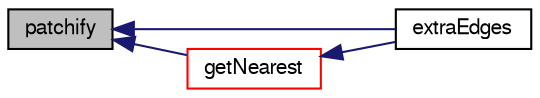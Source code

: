 digraph "patchify"
{
  bgcolor="transparent";
  edge [fontname="FreeSans",fontsize="10",labelfontname="FreeSans",labelfontsize="10"];
  node [fontname="FreeSans",fontsize="10",shape=record];
  rankdir="LR";
  Node2335 [label="patchify",height=0.2,width=0.4,color="black", fillcolor="grey75", style="filled", fontcolor="black"];
  Node2335 -> Node2336 [dir="back",color="midnightblue",fontsize="10",style="solid",fontname="FreeSans"];
  Node2336 [label="extraEdges",height=0.2,width=0.4,color="black",URL="$a21430.html#a9cfb4135bbc6e583439d6bc0a9ab0a81",tooltip="Indices into edges of additional edges. "];
  Node2335 -> Node2337 [dir="back",color="midnightblue",fontsize="10",style="solid",fontname="FreeSans"];
  Node2337 [label="getNearest",height=0.2,width=0.4,color="red",URL="$a21430.html#a7cfb30aa0fa4868d8a08ec928d0c1315",tooltip="Get bMesh index of nearest face for every boundary face in. "];
  Node2337 -> Node2336 [dir="back",color="midnightblue",fontsize="10",style="solid",fontname="FreeSans"];
}
